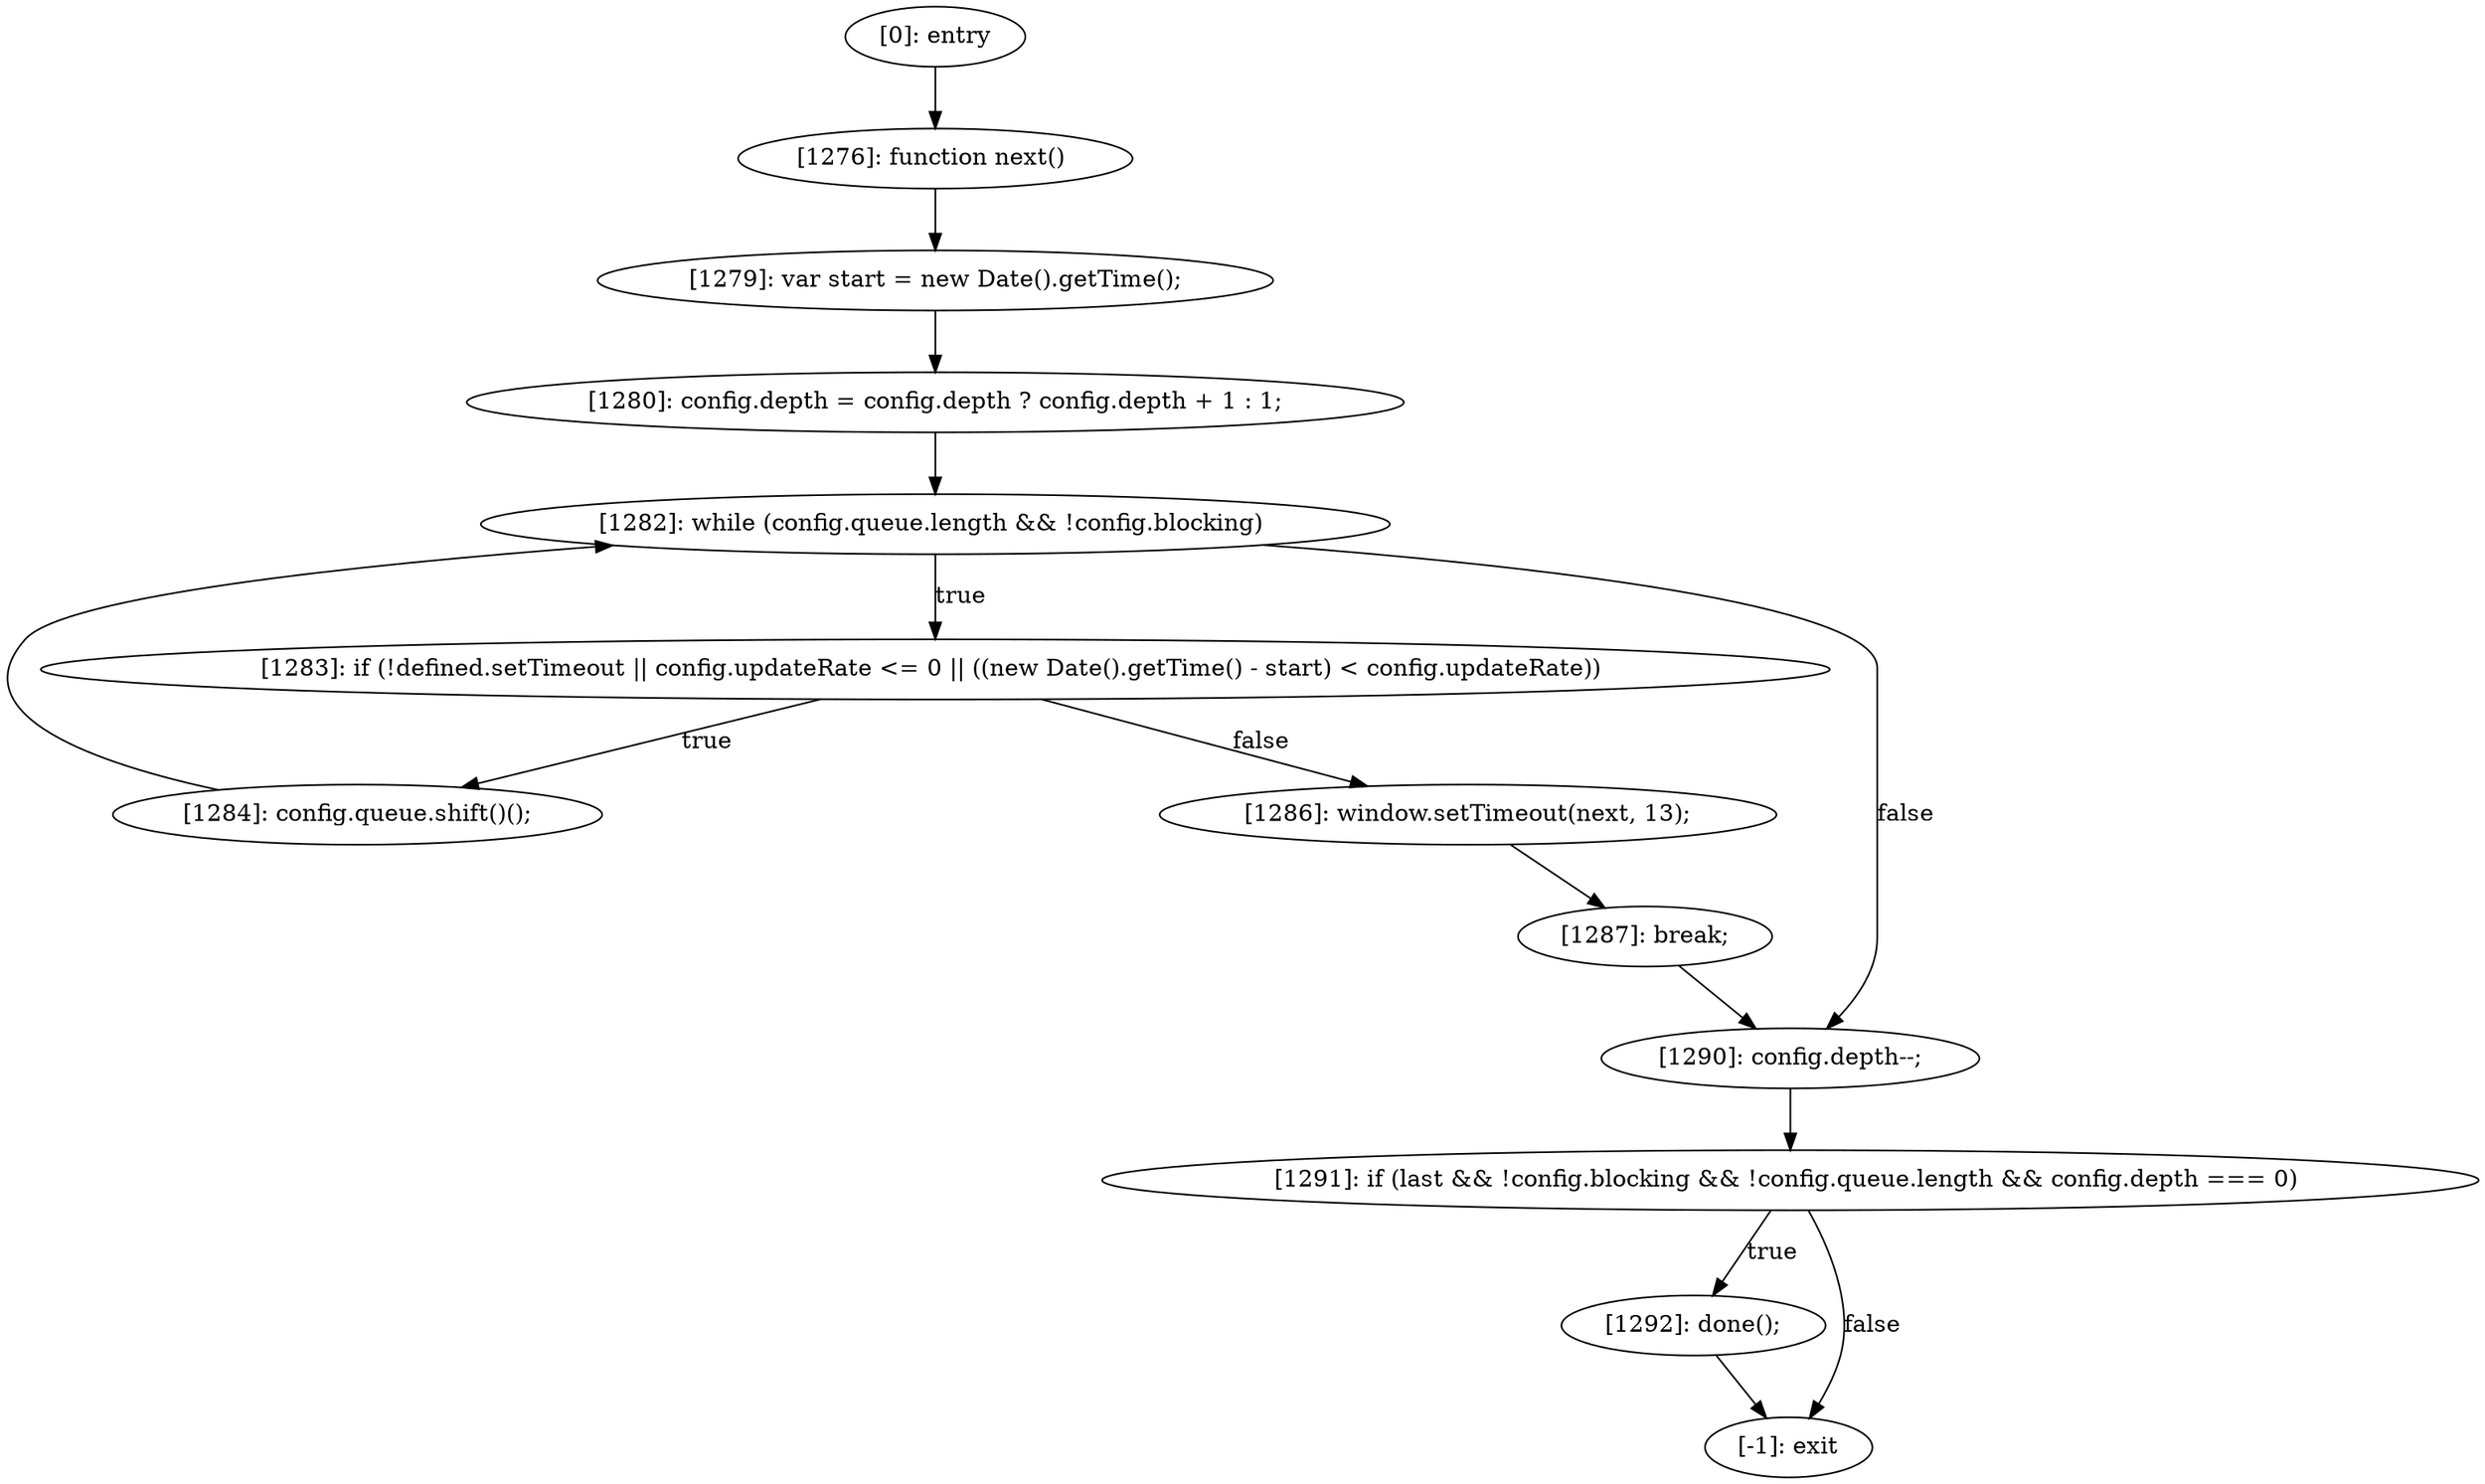 digraph {
"0" [label="[1287]: break;\n"] 
"1" [label="[1292]: done();\n"] 
"2" [label="[1283]: if (!defined.setTimeout || config.updateRate <= 0 || ((new Date().getTime() - start) < config.updateRate)) "] 
"3" [label="[1286]: window.setTimeout(next, 13);\n"] 
"4" [label="[1279]: var start = new Date().getTime();\n"] 
"5" [label="[1276]: function next() \n"] 
"6" [label="[1291]: if (last && !config.blocking && !config.queue.length && config.depth === 0) "] 
"7" [label="[1280]: config.depth = config.depth ? config.depth + 1 : 1;\n"] 
"8" [label="[1284]: config.queue.shift()();\n"] 
"9" [label="[1290]: config.depth--;\n"] 
"10" [label="[1282]: while (config.queue.length && !config.blocking) "] 
"11" [label="[-1]: exit"] 
"12" [label="[0]: entry"] 
"0" -> "9" [label=""] 
"1" -> "11" [label=""] 
"2" -> "8" [label="true"] 
"2" -> "3" [label="false"] 
"3" -> "0" [label=""] 
"4" -> "7" [label=""] 
"5" -> "4" [label=""] 
"6" -> "1" [label="true"] 
"6" -> "11" [label="false"] 
"7" -> "10" [label=""] 
"8" -> "10" [label=""] 
"9" -> "6" [label=""] 
"10" -> "9" [label="false"] 
"10" -> "2" [label="true"] 
"12" -> "5" [label=""] 
}
